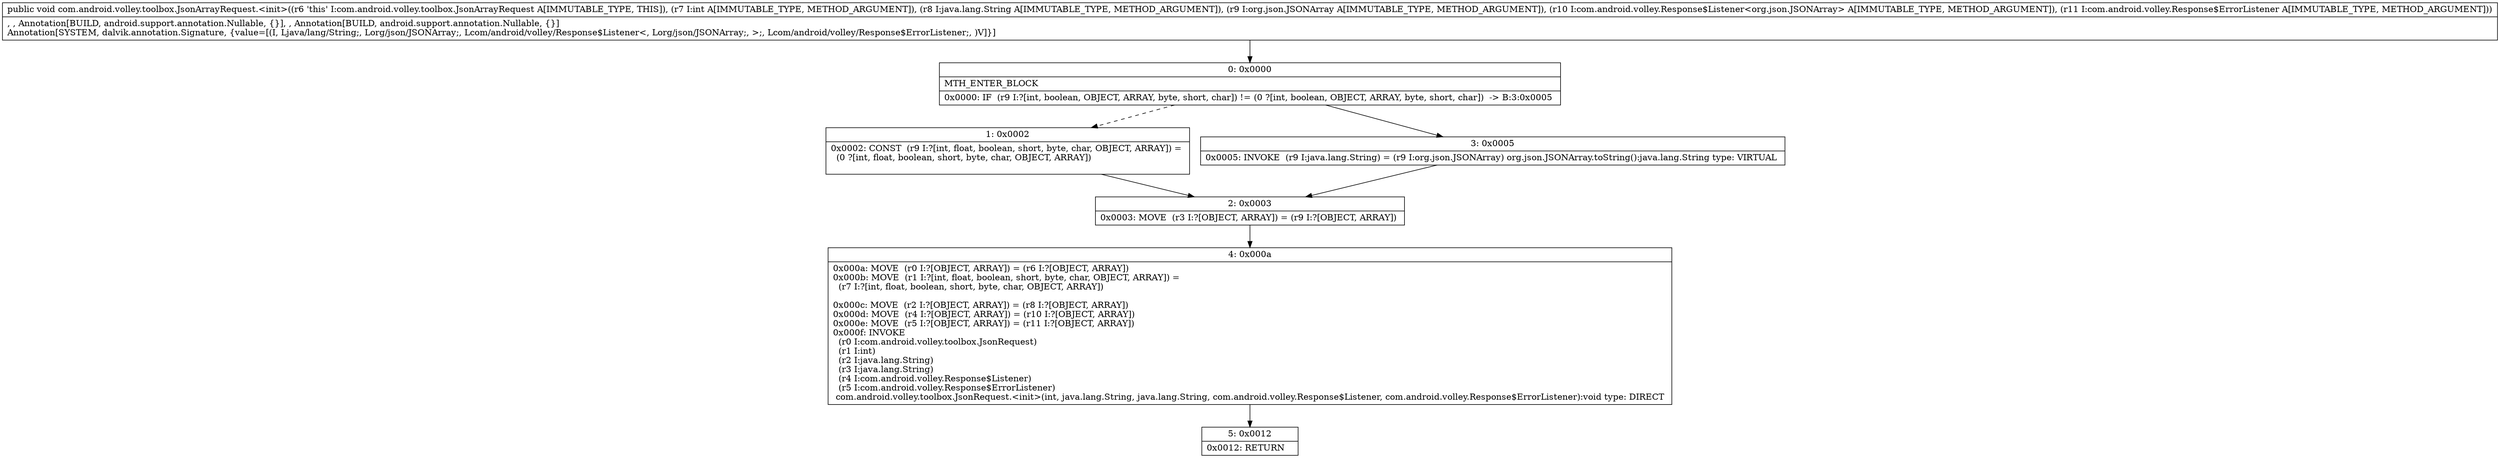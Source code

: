 digraph "CFG forcom.android.volley.toolbox.JsonArrayRequest.\<init\>(ILjava\/lang\/String;Lorg\/json\/JSONArray;Lcom\/android\/volley\/Response$Listener;Lcom\/android\/volley\/Response$ErrorListener;)V" {
Node_0 [shape=record,label="{0\:\ 0x0000|MTH_ENTER_BLOCK\l|0x0000: IF  (r9 I:?[int, boolean, OBJECT, ARRAY, byte, short, char]) != (0 ?[int, boolean, OBJECT, ARRAY, byte, short, char])  \-\> B:3:0x0005 \l}"];
Node_1 [shape=record,label="{1\:\ 0x0002|0x0002: CONST  (r9 I:?[int, float, boolean, short, byte, char, OBJECT, ARRAY]) = \l  (0 ?[int, float, boolean, short, byte, char, OBJECT, ARRAY])\l \l}"];
Node_2 [shape=record,label="{2\:\ 0x0003|0x0003: MOVE  (r3 I:?[OBJECT, ARRAY]) = (r9 I:?[OBJECT, ARRAY]) \l}"];
Node_3 [shape=record,label="{3\:\ 0x0005|0x0005: INVOKE  (r9 I:java.lang.String) = (r9 I:org.json.JSONArray) org.json.JSONArray.toString():java.lang.String type: VIRTUAL \l}"];
Node_4 [shape=record,label="{4\:\ 0x000a|0x000a: MOVE  (r0 I:?[OBJECT, ARRAY]) = (r6 I:?[OBJECT, ARRAY]) \l0x000b: MOVE  (r1 I:?[int, float, boolean, short, byte, char, OBJECT, ARRAY]) = \l  (r7 I:?[int, float, boolean, short, byte, char, OBJECT, ARRAY])\l \l0x000c: MOVE  (r2 I:?[OBJECT, ARRAY]) = (r8 I:?[OBJECT, ARRAY]) \l0x000d: MOVE  (r4 I:?[OBJECT, ARRAY]) = (r10 I:?[OBJECT, ARRAY]) \l0x000e: MOVE  (r5 I:?[OBJECT, ARRAY]) = (r11 I:?[OBJECT, ARRAY]) \l0x000f: INVOKE  \l  (r0 I:com.android.volley.toolbox.JsonRequest)\l  (r1 I:int)\l  (r2 I:java.lang.String)\l  (r3 I:java.lang.String)\l  (r4 I:com.android.volley.Response$Listener)\l  (r5 I:com.android.volley.Response$ErrorListener)\l com.android.volley.toolbox.JsonRequest.\<init\>(int, java.lang.String, java.lang.String, com.android.volley.Response$Listener, com.android.volley.Response$ErrorListener):void type: DIRECT \l}"];
Node_5 [shape=record,label="{5\:\ 0x0012|0x0012: RETURN   \l}"];
MethodNode[shape=record,label="{public void com.android.volley.toolbox.JsonArrayRequest.\<init\>((r6 'this' I:com.android.volley.toolbox.JsonArrayRequest A[IMMUTABLE_TYPE, THIS]), (r7 I:int A[IMMUTABLE_TYPE, METHOD_ARGUMENT]), (r8 I:java.lang.String A[IMMUTABLE_TYPE, METHOD_ARGUMENT]), (r9 I:org.json.JSONArray A[IMMUTABLE_TYPE, METHOD_ARGUMENT]), (r10 I:com.android.volley.Response$Listener\<org.json.JSONArray\> A[IMMUTABLE_TYPE, METHOD_ARGUMENT]), (r11 I:com.android.volley.Response$ErrorListener A[IMMUTABLE_TYPE, METHOD_ARGUMENT]))  | , , Annotation[BUILD, android.support.annotation.Nullable, \{\}], , Annotation[BUILD, android.support.annotation.Nullable, \{\}]\lAnnotation[SYSTEM, dalvik.annotation.Signature, \{value=[(I, Ljava\/lang\/String;, Lorg\/json\/JSONArray;, Lcom\/android\/volley\/Response$Listener\<, Lorg\/json\/JSONArray;, \>;, Lcom\/android\/volley\/Response$ErrorListener;, )V]\}]\l}"];
MethodNode -> Node_0;
Node_0 -> Node_1[style=dashed];
Node_0 -> Node_3;
Node_1 -> Node_2;
Node_2 -> Node_4;
Node_3 -> Node_2;
Node_4 -> Node_5;
}

